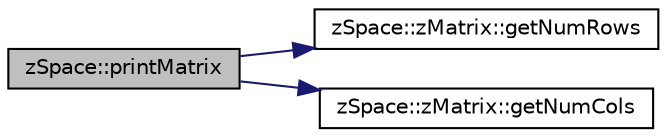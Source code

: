 digraph "zSpace::printMatrix"
{
 // LATEX_PDF_SIZE
  edge [fontname="Helvetica",fontsize="10",labelfontname="Helvetica",labelfontsize="10"];
  node [fontname="Helvetica",fontsize="10",shape=record];
  rankdir="LR";
  Node11 [label="zSpace::printMatrix",height=0.2,width=0.4,color="black", fillcolor="grey75", style="filled", fontcolor="black",tooltip="This methods prints the zMatrix values to the console."];
  Node11 -> Node12 [color="midnightblue",fontsize="10",style="solid",fontname="Helvetica"];
  Node12 [label="zSpace::zMatrix::getNumRows",height=0.2,width=0.4,color="black", fillcolor="white", style="filled",URL="$classz_space_1_1z_matrix.html#ae85a1183dc320f27fca7608431d5c4f5",tooltip="This method gets the number of rows in the matrix."];
  Node11 -> Node13 [color="midnightblue",fontsize="10",style="solid",fontname="Helvetica"];
  Node13 [label="zSpace::zMatrix::getNumCols",height=0.2,width=0.4,color="black", fillcolor="white", style="filled",URL="$classz_space_1_1z_matrix.html#a9f99bbcdb6224e24488e8e01d51937be",tooltip="This method gets the number of columns in the matrix."];
}

